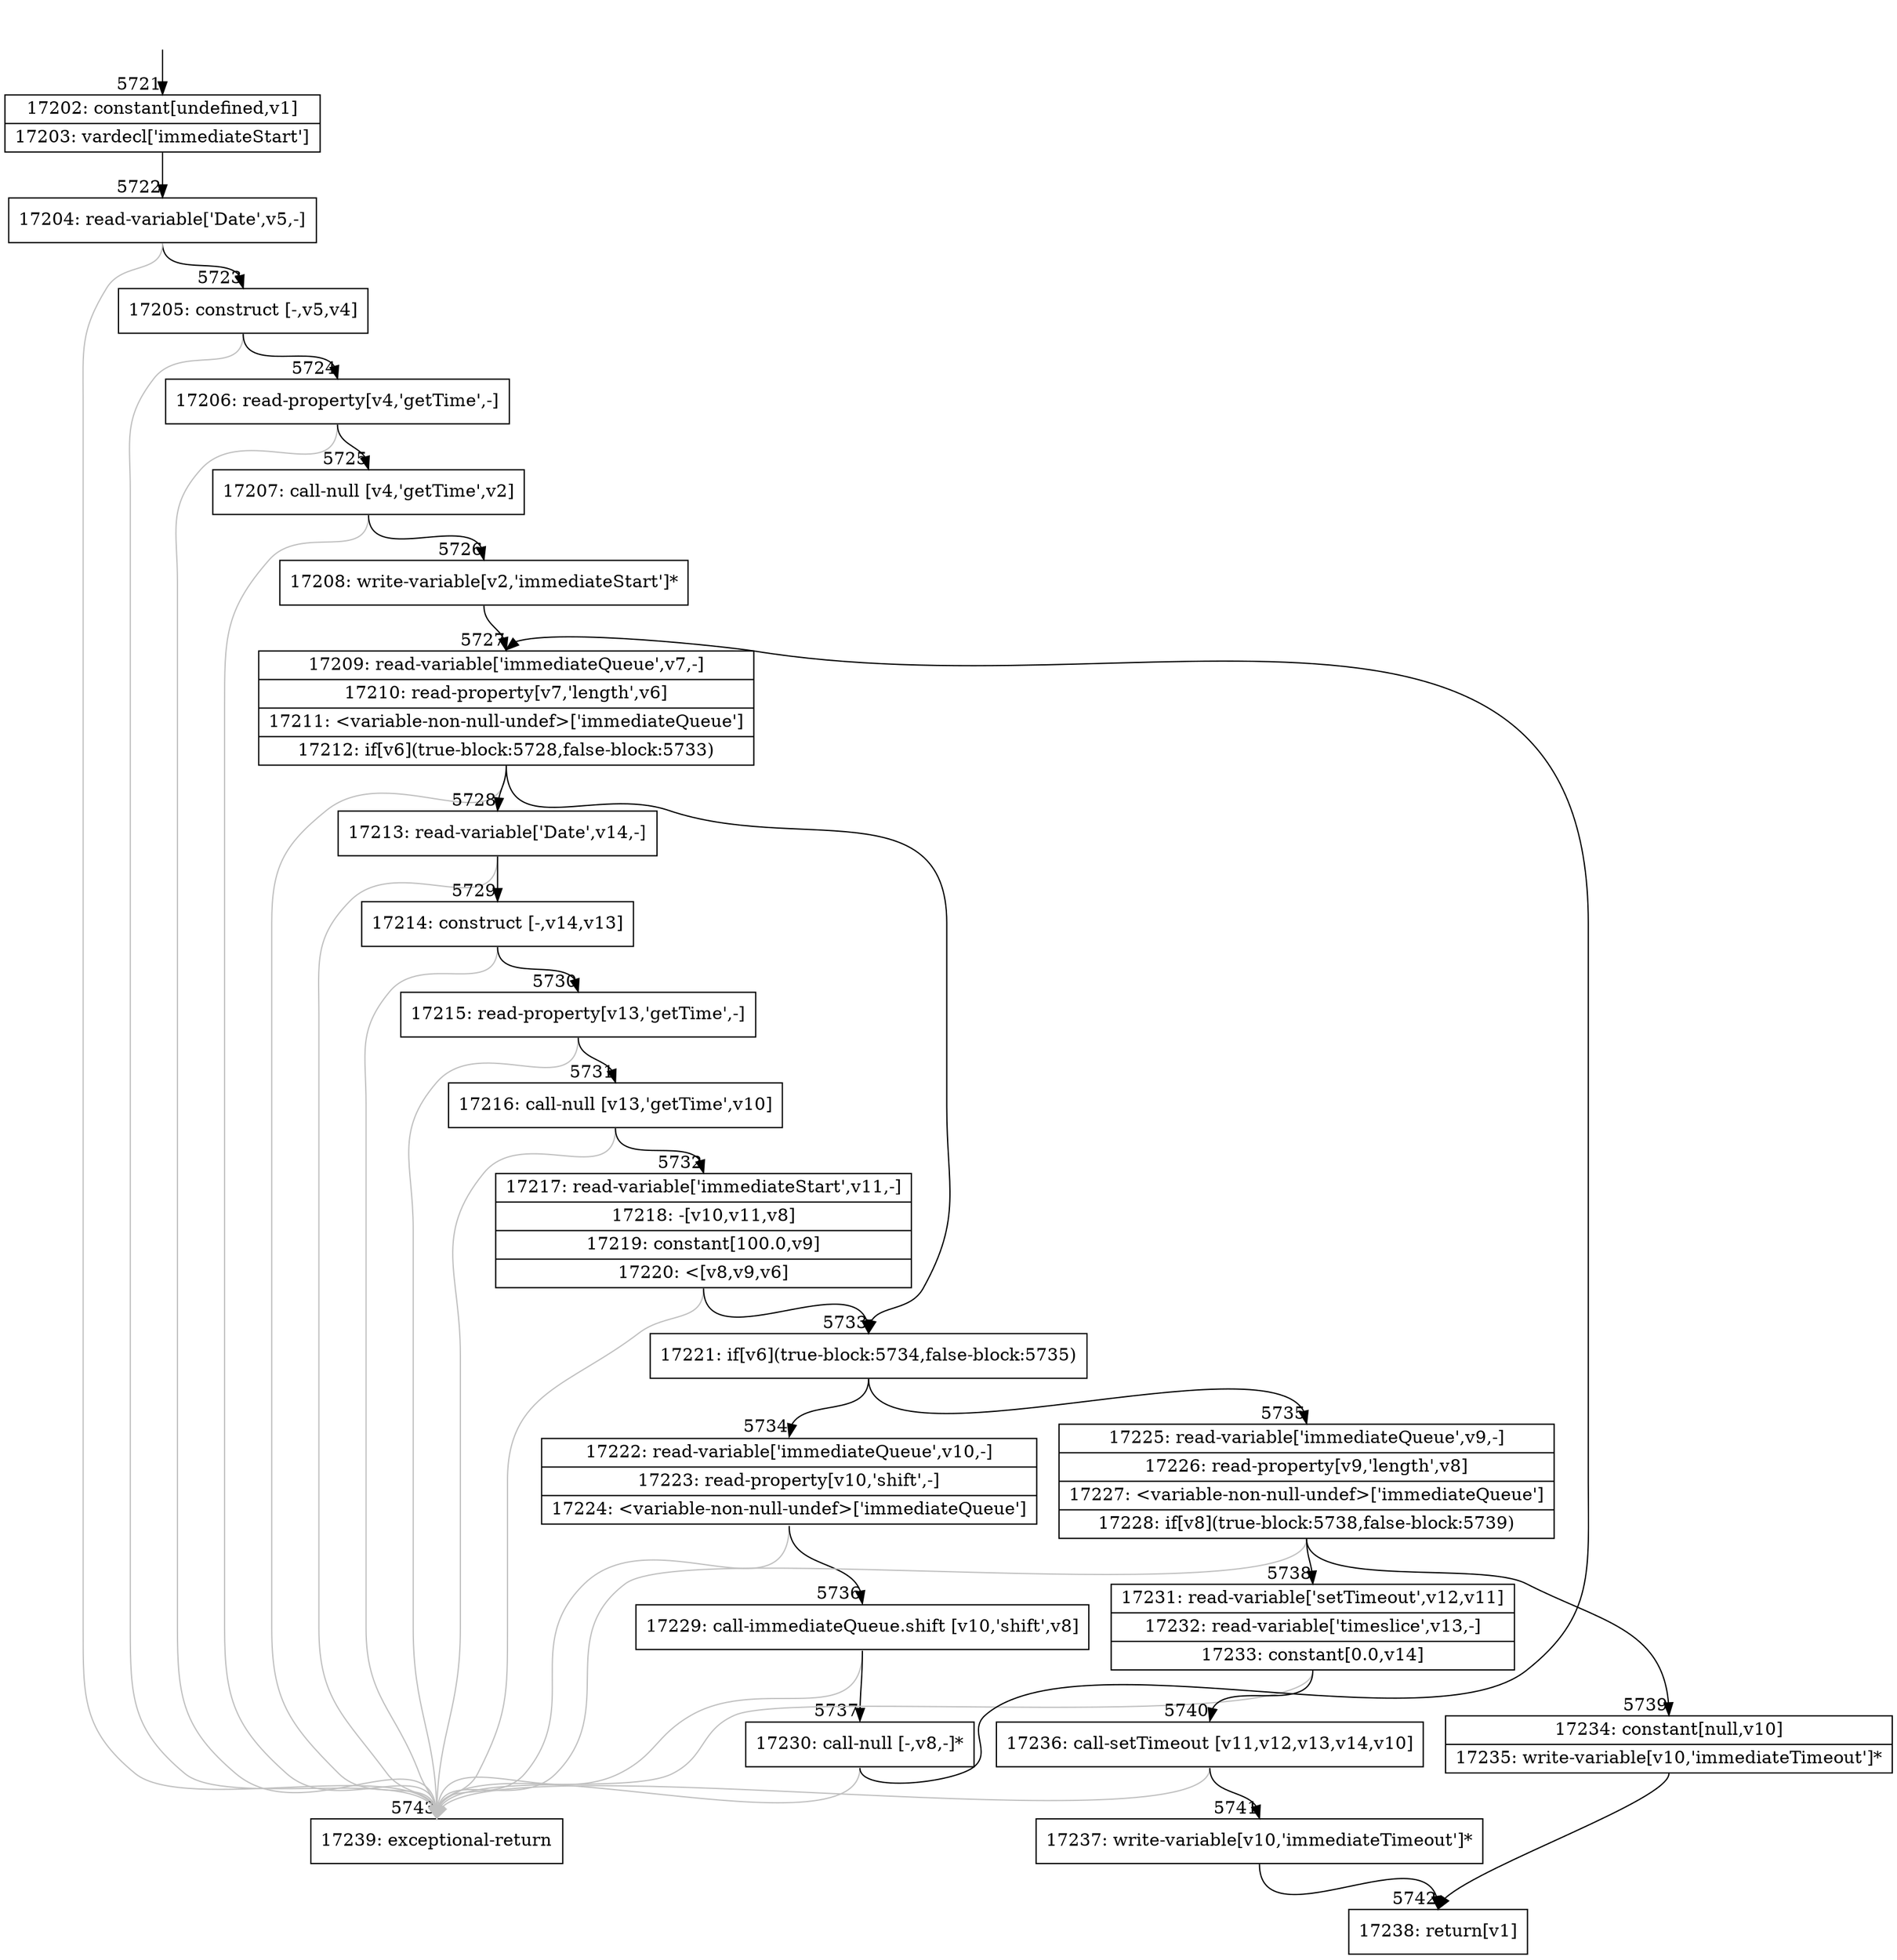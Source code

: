 digraph {
rankdir="TD"
BB_entry489[shape=none,label=""];
BB_entry489 -> BB5721 [tailport=s, headport=n, headlabel="    5721"]
BB5721 [shape=record label="{17202: constant[undefined,v1]|17203: vardecl['immediateStart']}" ] 
BB5721 -> BB5722 [tailport=s, headport=n, headlabel="      5722"]
BB5722 [shape=record label="{17204: read-variable['Date',v5,-]}" ] 
BB5722 -> BB5723 [tailport=s, headport=n, headlabel="      5723"]
BB5722 -> BB5743 [tailport=s, headport=n, color=gray, headlabel="      5743"]
BB5723 [shape=record label="{17205: construct [-,v5,v4]}" ] 
BB5723 -> BB5724 [tailport=s, headport=n, headlabel="      5724"]
BB5723 -> BB5743 [tailport=s, headport=n, color=gray]
BB5724 [shape=record label="{17206: read-property[v4,'getTime',-]}" ] 
BB5724 -> BB5725 [tailport=s, headport=n, headlabel="      5725"]
BB5724 -> BB5743 [tailport=s, headport=n, color=gray]
BB5725 [shape=record label="{17207: call-null [v4,'getTime',v2]}" ] 
BB5725 -> BB5726 [tailport=s, headport=n, headlabel="      5726"]
BB5725 -> BB5743 [tailport=s, headport=n, color=gray]
BB5726 [shape=record label="{17208: write-variable[v2,'immediateStart']*}" ] 
BB5726 -> BB5727 [tailport=s, headport=n, headlabel="      5727"]
BB5727 [shape=record label="{17209: read-variable['immediateQueue',v7,-]|17210: read-property[v7,'length',v6]|17211: \<variable-non-null-undef\>['immediateQueue']|17212: if[v6](true-block:5728,false-block:5733)}" ] 
BB5727 -> BB5733 [tailport=s, headport=n, headlabel="      5733"]
BB5727 -> BB5728 [tailport=s, headport=n, headlabel="      5728"]
BB5727 -> BB5743 [tailport=s, headport=n, color=gray]
BB5728 [shape=record label="{17213: read-variable['Date',v14,-]}" ] 
BB5728 -> BB5729 [tailport=s, headport=n, headlabel="      5729"]
BB5728 -> BB5743 [tailport=s, headport=n, color=gray]
BB5729 [shape=record label="{17214: construct [-,v14,v13]}" ] 
BB5729 -> BB5730 [tailport=s, headport=n, headlabel="      5730"]
BB5729 -> BB5743 [tailport=s, headport=n, color=gray]
BB5730 [shape=record label="{17215: read-property[v13,'getTime',-]}" ] 
BB5730 -> BB5731 [tailport=s, headport=n, headlabel="      5731"]
BB5730 -> BB5743 [tailport=s, headport=n, color=gray]
BB5731 [shape=record label="{17216: call-null [v13,'getTime',v10]}" ] 
BB5731 -> BB5732 [tailport=s, headport=n, headlabel="      5732"]
BB5731 -> BB5743 [tailport=s, headport=n, color=gray]
BB5732 [shape=record label="{17217: read-variable['immediateStart',v11,-]|17218: -[v10,v11,v8]|17219: constant[100.0,v9]|17220: \<[v8,v9,v6]}" ] 
BB5732 -> BB5733 [tailport=s, headport=n]
BB5732 -> BB5743 [tailport=s, headport=n, color=gray]
BB5733 [shape=record label="{17221: if[v6](true-block:5734,false-block:5735)}" ] 
BB5733 -> BB5734 [tailport=s, headport=n, headlabel="      5734"]
BB5733 -> BB5735 [tailport=s, headport=n, headlabel="      5735"]
BB5734 [shape=record label="{17222: read-variable['immediateQueue',v10,-]|17223: read-property[v10,'shift',-]|17224: \<variable-non-null-undef\>['immediateQueue']}" ] 
BB5734 -> BB5736 [tailport=s, headport=n, headlabel="      5736"]
BB5734 -> BB5743 [tailport=s, headport=n, color=gray]
BB5735 [shape=record label="{17225: read-variable['immediateQueue',v9,-]|17226: read-property[v9,'length',v8]|17227: \<variable-non-null-undef\>['immediateQueue']|17228: if[v8](true-block:5738,false-block:5739)}" ] 
BB5735 -> BB5738 [tailport=s, headport=n, headlabel="      5738"]
BB5735 -> BB5739 [tailport=s, headport=n, headlabel="      5739"]
BB5735 -> BB5743 [tailport=s, headport=n, color=gray]
BB5736 [shape=record label="{17229: call-immediateQueue.shift [v10,'shift',v8]}" ] 
BB5736 -> BB5737 [tailport=s, headport=n, headlabel="      5737"]
BB5736 -> BB5743 [tailport=s, headport=n, color=gray]
BB5737 [shape=record label="{17230: call-null [-,v8,-]*}" ] 
BB5737 -> BB5727 [tailport=s, headport=n]
BB5737 -> BB5743 [tailport=s, headport=n, color=gray]
BB5738 [shape=record label="{17231: read-variable['setTimeout',v12,v11]|17232: read-variable['timeslice',v13,-]|17233: constant[0.0,v14]}" ] 
BB5738 -> BB5740 [tailport=s, headport=n, headlabel="      5740"]
BB5738 -> BB5743 [tailport=s, headport=n, color=gray]
BB5739 [shape=record label="{17234: constant[null,v10]|17235: write-variable[v10,'immediateTimeout']*}" ] 
BB5739 -> BB5742 [tailport=s, headport=n, headlabel="      5742"]
BB5740 [shape=record label="{17236: call-setTimeout [v11,v12,v13,v14,v10]}" ] 
BB5740 -> BB5741 [tailport=s, headport=n, headlabel="      5741"]
BB5740 -> BB5743 [tailport=s, headport=n, color=gray]
BB5741 [shape=record label="{17237: write-variable[v10,'immediateTimeout']*}" ] 
BB5741 -> BB5742 [tailport=s, headport=n]
BB5742 [shape=record label="{17238: return[v1]}" ] 
BB5743 [shape=record label="{17239: exceptional-return}" ] 
//#$~ 6488
}
